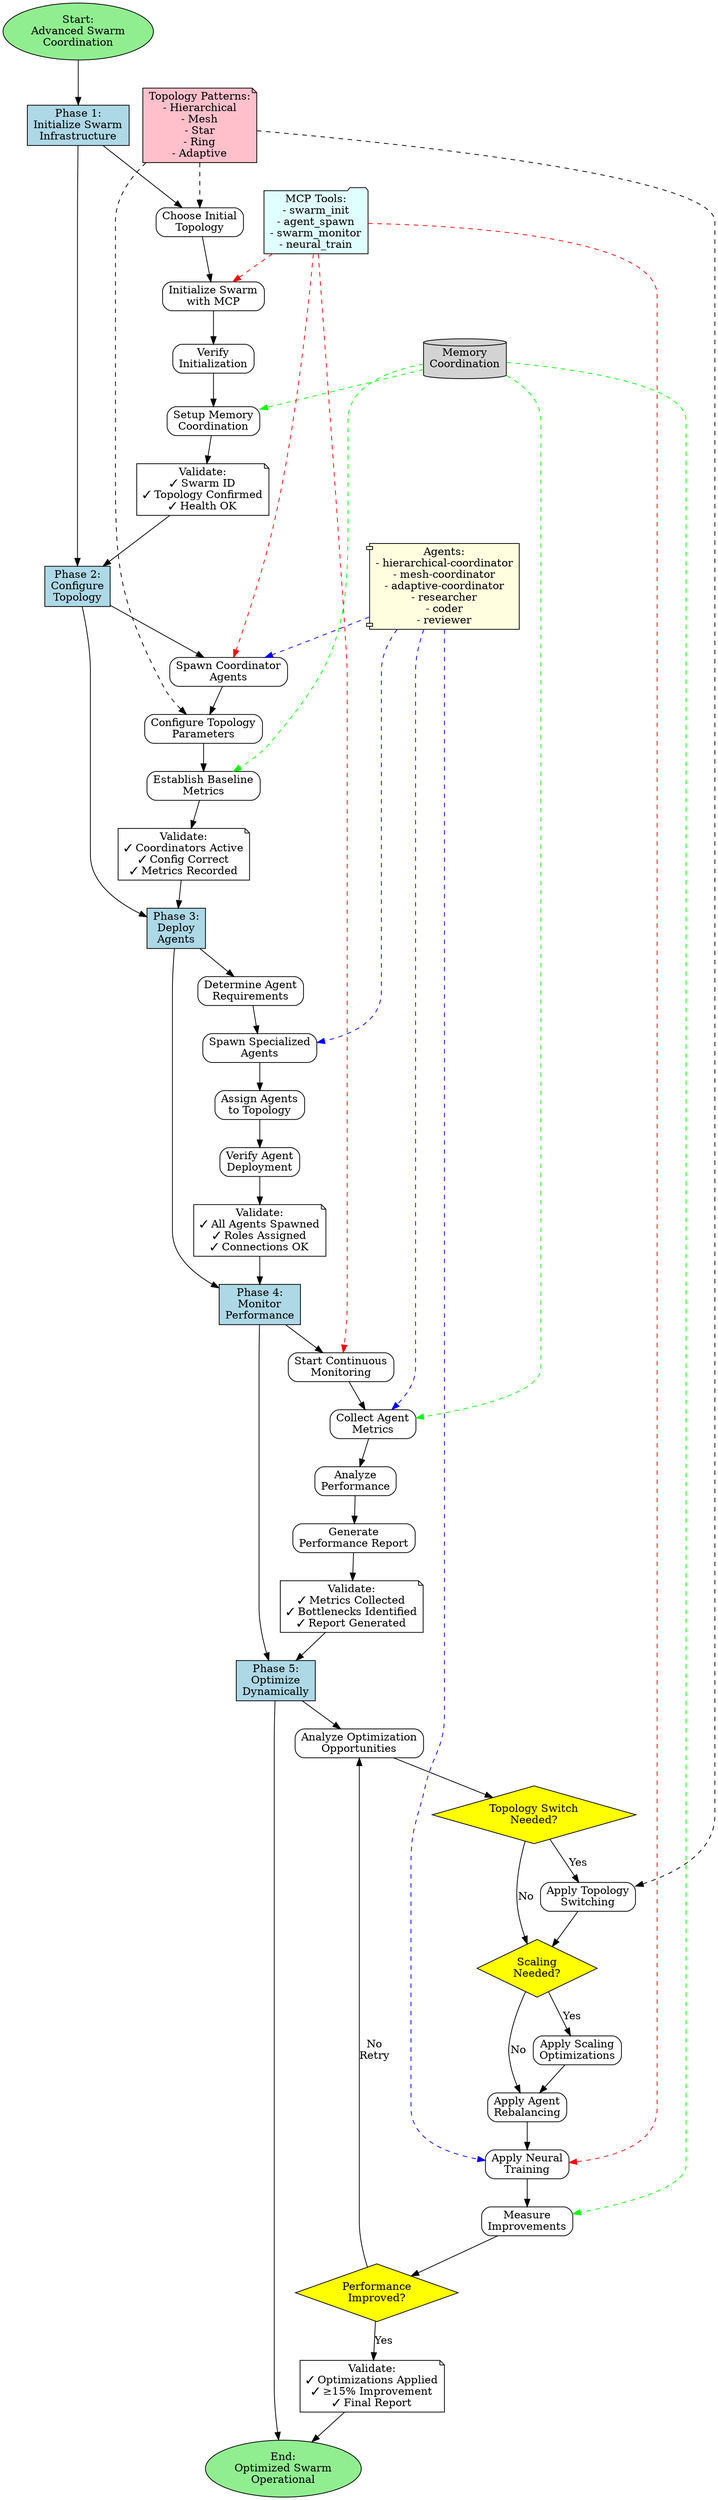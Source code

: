 digraph AdvancedSwarmCoordination {
  rankdir=TB;
  node [shape=box, style=rounded];

  // Main phases
  start [label="Start:\nAdvanced Swarm\nCoordination", shape=ellipse, style=filled, fillcolor=lightgreen];

  phase1 [label="Phase 1:\nInitialize Swarm\nInfrastructure", style=filled, fillcolor=lightblue];
  phase2 [label="Phase 2:\nConfigure\nTopology", style=filled, fillcolor=lightblue];
  phase3 [label="Phase 3:\nDeploy\nAgents", style=filled, fillcolor=lightblue];
  phase4 [label="Phase 4:\nMonitor\nPerformance", style=filled, fillcolor=lightblue];
  phase5 [label="Phase 5:\nOptimize\nDynamically", style=filled, fillcolor=lightblue];

  end [label="End:\nOptimized Swarm\nOperational", shape=ellipse, style=filled, fillcolor=lightgreen];

  // Phase 1 details
  p1_choose [label="Choose Initial\nTopology", shape=box];
  p1_init [label="Initialize Swarm\nwith MCP", shape=box];
  p1_verify [label="Verify\nInitialization", shape=box];
  p1_memory [label="Setup Memory\nCoordination", shape=box];
  p1_validate [label="Validate:\n✓ Swarm ID\n✓ Topology Confirmed\n✓ Health OK", shape=note];

  // Phase 2 details
  p2_spawn [label="Spawn Coordinator\nAgents", shape=box];
  p2_config [label="Configure Topology\nParameters", shape=box];
  p2_baseline [label="Establish Baseline\nMetrics", shape=box];
  p2_validate [label="Validate:\n✓ Coordinators Active\n✓ Config Correct\n✓ Metrics Recorded", shape=note];

  // Phase 3 details
  p3_determine [label="Determine Agent\nRequirements", shape=box];
  p3_spawn [label="Spawn Specialized\nAgents", shape=box];
  p3_assign [label="Assign Agents\nto Topology", shape=box];
  p3_verify [label="Verify Agent\nDeployment", shape=box];
  p3_validate [label="Validate:\n✓ All Agents Spawned\n✓ Roles Assigned\n✓ Connections OK", shape=note];

  // Phase 4 details
  p4_monitor [label="Start Continuous\nMonitoring", shape=box];
  p4_collect [label="Collect Agent\nMetrics", shape=box];
  p4_analyze [label="Analyze\nPerformance", shape=box];
  p4_report [label="Generate\nPerformance Report", shape=box];
  p4_validate [label="Validate:\n✓ Metrics Collected\n✓ Bottlenecks Identified\n✓ Report Generated", shape=note];

  // Phase 5 details
  p5_analyze [label="Analyze Optimization\nOpportunities", shape=box];
  p5_topology [label="Apply Topology\nSwitching", shape=box];
  p5_scale [label="Apply Scaling\nOptimizations", shape=box];
  p5_rebalance [label="Apply Agent\nRebalancing", shape=box];
  p5_neural [label="Apply Neural\nTraining", shape=box];
  p5_measure [label="Measure\nImprovements", shape=box];
  p5_validate [label="Validate:\n✓ Optimizations Applied\n✓ ≥15% Improvement\n✓ Final Report", shape=note];

  // Decision points
  decision_topology [label="Topology Switch\nNeeded?", shape=diamond, style=filled, fillcolor=yellow];
  decision_scale [label="Scaling\nNeeded?", shape=diamond, style=filled, fillcolor=yellow];
  decision_improved [label="Performance\nImproved?", shape=diamond, style=filled, fillcolor=yellow];

  // Agents
  agents [label="Agents:\n- hierarchical-coordinator\n- mesh-coordinator\n- adaptive-coordinator\n- researcher\n- coder\n- reviewer", shape=component, style=filled, fillcolor=lightyellow];

  // Main flow
  start -> phase1;
  phase1 -> phase2;
  phase2 -> phase3;
  phase3 -> phase4;
  phase4 -> phase5;
  phase5 -> end;

  // Phase 1 flow
  phase1 -> p1_choose;
  p1_choose -> p1_init;
  p1_init -> p1_verify;
  p1_verify -> p1_memory;
  p1_memory -> p1_validate;
  p1_validate -> phase2;

  // Phase 2 flow
  phase2 -> p2_spawn;
  p2_spawn -> p2_config;
  p2_config -> p2_baseline;
  p2_baseline -> p2_validate;
  p2_validate -> phase3;

  // Phase 3 flow
  phase3 -> p3_determine;
  p3_determine -> p3_spawn;
  p3_spawn -> p3_assign;
  p3_assign -> p3_verify;
  p3_verify -> p3_validate;
  p3_validate -> phase4;

  // Phase 4 flow
  phase4 -> p4_monitor;
  p4_monitor -> p4_collect;
  p4_collect -> p4_analyze;
  p4_analyze -> p4_report;
  p4_report -> p4_validate;
  p4_validate -> phase5;

  // Phase 5 flow
  phase5 -> p5_analyze;
  p5_analyze -> decision_topology;
  decision_topology -> p5_topology [label="Yes"];
  decision_topology -> decision_scale [label="No"];
  p5_topology -> decision_scale;

  decision_scale -> p5_scale [label="Yes"];
  decision_scale -> p5_rebalance [label="No"];
  p5_scale -> p5_rebalance;

  p5_rebalance -> p5_neural;
  p5_neural -> p5_measure;
  p5_measure -> decision_improved;

  decision_improved -> p5_validate [label="Yes"];
  decision_improved -> p5_analyze [label="No\nRetry"];
  p5_validate -> end;

  // Agent connections
  agents -> p2_spawn [style=dashed, color=blue];
  agents -> p3_spawn [style=dashed, color=blue];
  agents -> p4_collect [style=dashed, color=blue];
  agents -> p5_neural [style=dashed, color=blue];

  // Memory connections
  memory [label="Memory\nCoordination", shape=cylinder, style=filled, fillcolor=lightgray];
  memory -> p1_memory [style=dashed, color=green];
  memory -> p2_baseline [style=dashed, color=green];
  memory -> p4_collect [style=dashed, color=green];
  memory -> p5_measure [style=dashed, color=green];

  // MCP connections
  mcp [label="MCP Tools:\n- swarm_init\n- agent_spawn\n- swarm_monitor\n- neural_train", shape=folder, style=filled, fillcolor=lightcyan];
  mcp -> p1_init [style=dashed, color=red];
  mcp -> p2_spawn [style=dashed, color=red];
  mcp -> p4_monitor [style=dashed, color=red];
  mcp -> p5_neural [style=dashed, color=red];

  // Topology patterns
  topologies [label="Topology Patterns:\n- Hierarchical\n- Mesh\n- Star\n- Ring\n- Adaptive", shape=note, style=filled, fillcolor=pink];
  topologies -> p1_choose [style=dashed];
  topologies -> p2_config [style=dashed];
  topologies -> p5_topology [style=dashed];
}

